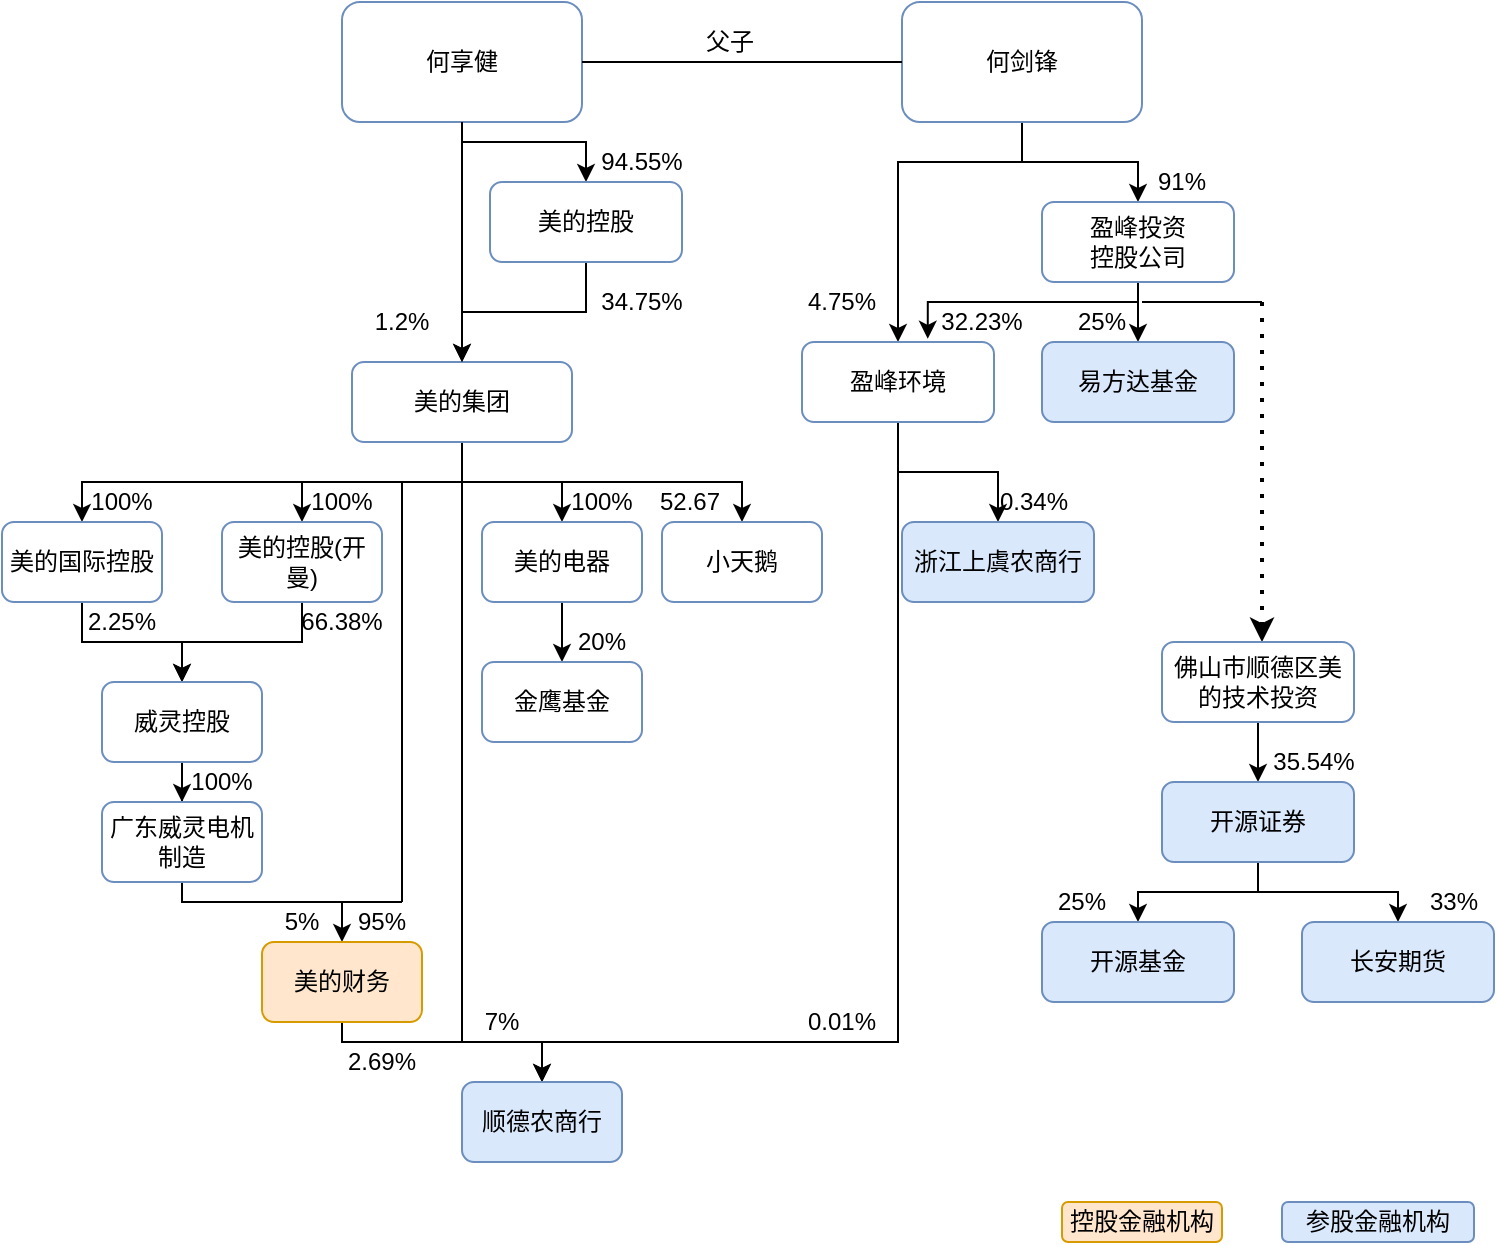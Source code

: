 <mxfile version="14.2.4" type="github">
  <diagram id="YMg1hjqPTZ2gVe7zv7V6" name="Page-1">
    <mxGraphModel dx="483" dy="326" grid="1" gridSize="10" guides="1" tooltips="1" connect="1" arrows="1" fold="1" page="1" pageScale="1" pageWidth="827" pageHeight="1169" math="0" shadow="0">
      <root>
        <mxCell id="0" />
        <mxCell id="1" parent="0" />
        <mxCell id="33cMaDg9XoKLb8V7PIvq-20" style="edgeStyle=orthogonalEdgeStyle;rounded=0;orthogonalLoop=1;jettySize=auto;html=1;exitX=0.5;exitY=1;exitDx=0;exitDy=0;entryX=0.5;entryY=0;entryDx=0;entryDy=0;" edge="1" parent="1" source="33cMaDg9XoKLb8V7PIvq-1" target="33cMaDg9XoKLb8V7PIvq-12">
          <mxGeometry relative="1" as="geometry">
            <Array as="points">
              <mxPoint x="280" y="130" />
              <mxPoint x="342" y="130" />
            </Array>
          </mxGeometry>
        </mxCell>
        <mxCell id="33cMaDg9XoKLb8V7PIvq-1" value="何享健" style="rounded=1;whiteSpace=wrap;html=1;strokeColor=#6c8ebf;fillColor=none;" vertex="1" parent="1">
          <mxGeometry x="220" y="60" width="120" height="60" as="geometry" />
        </mxCell>
        <mxCell id="33cMaDg9XoKLb8V7PIvq-46" style="edgeStyle=orthogonalEdgeStyle;orthogonalLoop=1;jettySize=auto;html=1;dashed=1;dashPattern=1 3;endArrow=none;strokeWidth=2;strokeColor=none;" edge="1" parent="1" source="33cMaDg9XoKLb8V7PIvq-2">
          <mxGeometry relative="1" as="geometry">
            <mxPoint x="260" y="300" as="targetPoint" />
          </mxGeometry>
        </mxCell>
        <mxCell id="33cMaDg9XoKLb8V7PIvq-54" style="edgeStyle=orthogonalEdgeStyle;jumpSize=6;orthogonalLoop=1;jettySize=auto;html=1;entryX=0.5;entryY=0;entryDx=0;entryDy=0;endArrow=classic;strokeWidth=1;rounded=0;jumpStyle=none;endFill=1;" edge="1" parent="1" source="33cMaDg9XoKLb8V7PIvq-2" target="33cMaDg9XoKLb8V7PIvq-43">
          <mxGeometry relative="1" as="geometry" />
        </mxCell>
        <mxCell id="33cMaDg9XoKLb8V7PIvq-55" style="edgeStyle=orthogonalEdgeStyle;rounded=0;jumpStyle=none;jumpSize=6;orthogonalLoop=1;jettySize=auto;html=1;endArrow=classic;endFill=1;strokeWidth=1;" edge="1" parent="1" source="33cMaDg9XoKLb8V7PIvq-2" target="33cMaDg9XoKLb8V7PIvq-42">
          <mxGeometry relative="1" as="geometry" />
        </mxCell>
        <mxCell id="33cMaDg9XoKLb8V7PIvq-57" style="edgeStyle=orthogonalEdgeStyle;rounded=0;jumpStyle=none;jumpSize=6;orthogonalLoop=1;jettySize=auto;html=1;entryX=0.5;entryY=0;entryDx=0;entryDy=0;endArrow=classic;endFill=1;strokeWidth=1;" edge="1" parent="1" source="33cMaDg9XoKLb8V7PIvq-2" target="33cMaDg9XoKLb8V7PIvq-41">
          <mxGeometry relative="1" as="geometry">
            <Array as="points">
              <mxPoint x="280" y="300" />
              <mxPoint x="420" y="300" />
            </Array>
          </mxGeometry>
        </mxCell>
        <mxCell id="33cMaDg9XoKLb8V7PIvq-58" style="edgeStyle=orthogonalEdgeStyle;rounded=0;jumpStyle=none;jumpSize=6;orthogonalLoop=1;jettySize=auto;html=1;endArrow=classic;endFill=1;strokeWidth=1;" edge="1" parent="1" source="33cMaDg9XoKLb8V7PIvq-2" target="33cMaDg9XoKLb8V7PIvq-44">
          <mxGeometry relative="1" as="geometry">
            <Array as="points">
              <mxPoint x="280" y="300" />
              <mxPoint x="90" y="300" />
            </Array>
          </mxGeometry>
        </mxCell>
        <mxCell id="33cMaDg9XoKLb8V7PIvq-2" value="美的集团" style="rounded=1;whiteSpace=wrap;html=1;strokeColor=#6c8ebf;fillColor=none;" vertex="1" parent="1">
          <mxGeometry x="225" y="240" width="110" height="40" as="geometry" />
        </mxCell>
        <mxCell id="33cMaDg9XoKLb8V7PIvq-28" style="edgeStyle=orthogonalEdgeStyle;rounded=0;orthogonalLoop=1;jettySize=auto;html=1;exitX=0.5;exitY=1;exitDx=0;exitDy=0;entryX=0.5;entryY=0;entryDx=0;entryDy=0;" edge="1" parent="1" source="33cMaDg9XoKLb8V7PIvq-3" target="33cMaDg9XoKLb8V7PIvq-26">
          <mxGeometry relative="1" as="geometry">
            <Array as="points">
              <mxPoint x="560" y="140" />
              <mxPoint x="618" y="140" />
            </Array>
          </mxGeometry>
        </mxCell>
        <mxCell id="33cMaDg9XoKLb8V7PIvq-30" style="edgeStyle=orthogonalEdgeStyle;rounded=0;orthogonalLoop=1;jettySize=auto;html=1;entryX=0.5;entryY=0;entryDx=0;entryDy=0;" edge="1" parent="1" source="33cMaDg9XoKLb8V7PIvq-3" target="33cMaDg9XoKLb8V7PIvq-29">
          <mxGeometry relative="1" as="geometry">
            <Array as="points">
              <mxPoint x="560" y="140" />
              <mxPoint x="498" y="140" />
            </Array>
          </mxGeometry>
        </mxCell>
        <mxCell id="33cMaDg9XoKLb8V7PIvq-3" value="何剑锋" style="rounded=1;whiteSpace=wrap;html=1;strokeColor=#6c8ebf;fillColor=none;" vertex="1" parent="1">
          <mxGeometry x="500" y="60" width="120" height="60" as="geometry" />
        </mxCell>
        <mxCell id="33cMaDg9XoKLb8V7PIvq-9" value="" style="endArrow=none;html=1;entryX=0;entryY=0.5;entryDx=0;entryDy=0;exitX=1;exitY=0.5;exitDx=0;exitDy=0;" edge="1" parent="1" source="33cMaDg9XoKLb8V7PIvq-1" target="33cMaDg9XoKLb8V7PIvq-3">
          <mxGeometry width="50" height="50" relative="1" as="geometry">
            <mxPoint x="170" y="130" as="sourcePoint" />
            <mxPoint x="220" y="80" as="targetPoint" />
          </mxGeometry>
        </mxCell>
        <mxCell id="33cMaDg9XoKLb8V7PIvq-10" value="父子" style="text;html=1;strokeColor=none;fillColor=none;align=center;verticalAlign=middle;whiteSpace=wrap;rounded=0;" vertex="1" parent="1">
          <mxGeometry x="394" y="70" width="40" height="20" as="geometry" />
        </mxCell>
        <mxCell id="33cMaDg9XoKLb8V7PIvq-11" value="" style="endArrow=classic;html=1;exitX=0.5;exitY=1;exitDx=0;exitDy=0;edgeStyle=orthogonalEdgeStyle;" edge="1" parent="1" source="33cMaDg9XoKLb8V7PIvq-1">
          <mxGeometry width="50" height="50" relative="1" as="geometry">
            <mxPoint x="210" y="200" as="sourcePoint" />
            <mxPoint x="280" y="240" as="targetPoint" />
          </mxGeometry>
        </mxCell>
        <mxCell id="33cMaDg9XoKLb8V7PIvq-15" value="" style="edgeStyle=orthogonalEdgeStyle;rounded=0;orthogonalLoop=1;jettySize=auto;html=1;" edge="1" parent="1" source="33cMaDg9XoKLb8V7PIvq-12" target="33cMaDg9XoKLb8V7PIvq-2">
          <mxGeometry relative="1" as="geometry" />
        </mxCell>
        <mxCell id="33cMaDg9XoKLb8V7PIvq-12" value="美的控股" style="rounded=1;whiteSpace=wrap;html=1;strokeColor=#6c8ebf;gradientColor=#ffffff;fillColor=none;" vertex="1" parent="1">
          <mxGeometry x="294" y="150" width="96" height="40" as="geometry" />
        </mxCell>
        <mxCell id="33cMaDg9XoKLb8V7PIvq-21" value="94.55%" style="text;html=1;strokeColor=none;fillColor=none;align=center;verticalAlign=middle;whiteSpace=wrap;rounded=0;" vertex="1" parent="1">
          <mxGeometry x="350" y="130" width="40" height="20" as="geometry" />
        </mxCell>
        <mxCell id="33cMaDg9XoKLb8V7PIvq-22" value="1.2%" style="text;html=1;strokeColor=none;fillColor=none;align=center;verticalAlign=middle;whiteSpace=wrap;rounded=0;" vertex="1" parent="1">
          <mxGeometry x="230" y="210" width="40" height="20" as="geometry" />
        </mxCell>
        <mxCell id="33cMaDg9XoKLb8V7PIvq-23" value="34.75%" style="text;html=1;strokeColor=none;fillColor=none;align=center;verticalAlign=middle;whiteSpace=wrap;rounded=0;" vertex="1" parent="1">
          <mxGeometry x="350" y="200" width="40" height="20" as="geometry" />
        </mxCell>
        <mxCell id="33cMaDg9XoKLb8V7PIvq-34" value="" style="edgeStyle=orthogonalEdgeStyle;rounded=0;orthogonalLoop=1;jettySize=auto;html=1;" edge="1" parent="1" source="33cMaDg9XoKLb8V7PIvq-26" target="33cMaDg9XoKLb8V7PIvq-33">
          <mxGeometry relative="1" as="geometry" />
        </mxCell>
        <mxCell id="33cMaDg9XoKLb8V7PIvq-35" style="edgeStyle=orthogonalEdgeStyle;rounded=0;orthogonalLoop=1;jettySize=auto;html=1;exitX=0.5;exitY=1;exitDx=0;exitDy=0;entryX=0.655;entryY=-0.04;entryDx=0;entryDy=0;entryPerimeter=0;" edge="1" parent="1" source="33cMaDg9XoKLb8V7PIvq-26" target="33cMaDg9XoKLb8V7PIvq-29">
          <mxGeometry relative="1" as="geometry">
            <Array as="points">
              <mxPoint x="618" y="210" />
              <mxPoint x="513" y="210" />
            </Array>
          </mxGeometry>
        </mxCell>
        <mxCell id="33cMaDg9XoKLb8V7PIvq-26" value="盈峰投资&lt;br&gt;控股公司" style="rounded=1;whiteSpace=wrap;html=1;strokeColor=#6c8ebf;fillColor=none;" vertex="1" parent="1">
          <mxGeometry x="570" y="160" width="96" height="40" as="geometry" />
        </mxCell>
        <mxCell id="33cMaDg9XoKLb8V7PIvq-90" style="edgeStyle=orthogonalEdgeStyle;rounded=0;sketch=0;orthogonalLoop=1;jettySize=auto;html=1;entryX=0.5;entryY=0;entryDx=0;entryDy=0;" edge="1" parent="1" source="33cMaDg9XoKLb8V7PIvq-29" target="33cMaDg9XoKLb8V7PIvq-89">
          <mxGeometry relative="1" as="geometry" />
        </mxCell>
        <mxCell id="33cMaDg9XoKLb8V7PIvq-95" style="edgeStyle=elbowEdgeStyle;rounded=0;sketch=0;orthogonalLoop=1;jettySize=auto;elbow=vertical;html=1;entryX=0.5;entryY=0;entryDx=0;entryDy=0;" edge="1" parent="1" source="33cMaDg9XoKLb8V7PIvq-29" target="33cMaDg9XoKLb8V7PIvq-84">
          <mxGeometry relative="1" as="geometry">
            <Array as="points">
              <mxPoint x="420" y="580" />
              <mxPoint x="498" y="300" />
              <mxPoint x="490" y="280" />
            </Array>
          </mxGeometry>
        </mxCell>
        <mxCell id="33cMaDg9XoKLb8V7PIvq-29" value="盈峰环境" style="rounded=1;whiteSpace=wrap;html=1;strokeColor=#6c8ebf;fillColor=none;" vertex="1" parent="1">
          <mxGeometry x="450" y="230" width="96" height="40" as="geometry" />
        </mxCell>
        <mxCell id="33cMaDg9XoKLb8V7PIvq-31" value="91%" style="text;html=1;strokeColor=none;fillColor=none;align=center;verticalAlign=middle;whiteSpace=wrap;rounded=0;" vertex="1" parent="1">
          <mxGeometry x="620" y="140" width="40" height="20" as="geometry" />
        </mxCell>
        <mxCell id="33cMaDg9XoKLb8V7PIvq-32" value="4.75%" style="text;html=1;strokeColor=none;fillColor=none;align=center;verticalAlign=middle;whiteSpace=wrap;rounded=0;" vertex="1" parent="1">
          <mxGeometry x="450" y="200" width="40" height="20" as="geometry" />
        </mxCell>
        <mxCell id="33cMaDg9XoKLb8V7PIvq-33" value="易方达基金" style="rounded=1;whiteSpace=wrap;html=1;fillColor=#dae8fc;strokeColor=#6c8ebf;" vertex="1" parent="1">
          <mxGeometry x="570" y="230" width="96" height="40" as="geometry" />
        </mxCell>
        <mxCell id="33cMaDg9XoKLb8V7PIvq-36" value="32.23%" style="text;html=1;strokeColor=none;fillColor=none;align=center;verticalAlign=middle;whiteSpace=wrap;rounded=0;" vertex="1" parent="1">
          <mxGeometry x="520" y="210" width="40" height="20" as="geometry" />
        </mxCell>
        <mxCell id="33cMaDg9XoKLb8V7PIvq-37" value="25%" style="text;html=1;strokeColor=none;fillColor=none;align=center;verticalAlign=middle;whiteSpace=wrap;rounded=0;" vertex="1" parent="1">
          <mxGeometry x="580" y="210" width="40" height="20" as="geometry" />
        </mxCell>
        <mxCell id="33cMaDg9XoKLb8V7PIvq-39" value="" style="endArrow=none;html=1;exitX=1;exitY=0;exitDx=0;exitDy=0;" edge="1" parent="1" source="33cMaDg9XoKLb8V7PIvq-37">
          <mxGeometry width="50" height="50" relative="1" as="geometry">
            <mxPoint x="640" y="230" as="sourcePoint" />
            <mxPoint x="680" y="210" as="targetPoint" />
            <Array as="points">
              <mxPoint x="630" y="210" />
              <mxPoint x="670" y="210" />
            </Array>
          </mxGeometry>
        </mxCell>
        <mxCell id="33cMaDg9XoKLb8V7PIvq-40" value="" style="endArrow=classic;dashed=1;html=1;dashPattern=1 3;strokeWidth=2;jumpStyle=none;endFill=1;" edge="1" parent="1">
          <mxGeometry width="50" height="50" relative="1" as="geometry">
            <mxPoint x="680" y="210" as="sourcePoint" />
            <mxPoint x="680" y="380" as="targetPoint" />
          </mxGeometry>
        </mxCell>
        <mxCell id="33cMaDg9XoKLb8V7PIvq-41" value="小天鹅" style="rounded=1;whiteSpace=wrap;html=1;strokeColor=#6c8ebf;fillColor=none;" vertex="1" parent="1">
          <mxGeometry x="380" y="320" width="80" height="40" as="geometry" />
        </mxCell>
        <mxCell id="33cMaDg9XoKLb8V7PIvq-82" style="edgeStyle=orthogonalEdgeStyle;curved=0;rounded=1;sketch=0;orthogonalLoop=1;jettySize=auto;html=1;entryX=0.5;entryY=0;entryDx=0;entryDy=0;" edge="1" parent="1" source="33cMaDg9XoKLb8V7PIvq-42" target="33cMaDg9XoKLb8V7PIvq-81">
          <mxGeometry relative="1" as="geometry" />
        </mxCell>
        <mxCell id="33cMaDg9XoKLb8V7PIvq-42" value="美的电器" style="rounded=1;whiteSpace=wrap;html=1;strokeColor=#6c8ebf;fillColor=none;" vertex="1" parent="1">
          <mxGeometry x="290" y="320" width="80" height="40" as="geometry" />
        </mxCell>
        <mxCell id="33cMaDg9XoKLb8V7PIvq-67" style="edgeStyle=orthogonalEdgeStyle;rounded=0;jumpStyle=none;jumpSize=6;orthogonalLoop=1;jettySize=auto;html=1;entryX=0.5;entryY=0;entryDx=0;entryDy=0;endArrow=classic;endFill=1;strokeWidth=1;" edge="1" parent="1" source="33cMaDg9XoKLb8V7PIvq-43" target="33cMaDg9XoKLb8V7PIvq-66">
          <mxGeometry relative="1" as="geometry" />
        </mxCell>
        <mxCell id="33cMaDg9XoKLb8V7PIvq-43" value="美的控股(开曼)" style="rounded=1;whiteSpace=wrap;html=1;strokeColor=#6c8ebf;fillColor=none;" vertex="1" parent="1">
          <mxGeometry x="160" y="320" width="80" height="40" as="geometry" />
        </mxCell>
        <mxCell id="33cMaDg9XoKLb8V7PIvq-68" style="edgeStyle=orthogonalEdgeStyle;rounded=0;jumpStyle=none;jumpSize=6;orthogonalLoop=1;jettySize=auto;html=1;entryX=0.5;entryY=0;entryDx=0;entryDy=0;endArrow=classic;endFill=1;strokeWidth=1;" edge="1" parent="1" source="33cMaDg9XoKLb8V7PIvq-44" target="33cMaDg9XoKLb8V7PIvq-66">
          <mxGeometry relative="1" as="geometry" />
        </mxCell>
        <mxCell id="33cMaDg9XoKLb8V7PIvq-44" value="美的国际控股" style="rounded=1;whiteSpace=wrap;html=1;strokeColor=#6c8ebf;fillColor=none;" vertex="1" parent="1">
          <mxGeometry x="50" y="320" width="80" height="40" as="geometry" />
        </mxCell>
        <mxCell id="33cMaDg9XoKLb8V7PIvq-59" value="100%" style="text;html=1;strokeColor=none;fillColor=none;align=center;verticalAlign=middle;whiteSpace=wrap;rounded=0;" vertex="1" parent="1">
          <mxGeometry x="90" y="300" width="40" height="20" as="geometry" />
        </mxCell>
        <mxCell id="33cMaDg9XoKLb8V7PIvq-61" value="100%" style="text;html=1;strokeColor=none;fillColor=none;align=center;verticalAlign=middle;whiteSpace=wrap;rounded=0;" vertex="1" parent="1">
          <mxGeometry x="200" y="300" width="40" height="20" as="geometry" />
        </mxCell>
        <mxCell id="33cMaDg9XoKLb8V7PIvq-62" value="100%" style="text;html=1;strokeColor=none;fillColor=none;align=center;verticalAlign=middle;whiteSpace=wrap;rounded=0;" vertex="1" parent="1">
          <mxGeometry x="330" y="300" width="40" height="20" as="geometry" />
        </mxCell>
        <mxCell id="33cMaDg9XoKLb8V7PIvq-64" value="52.67" style="text;html=1;strokeColor=none;fillColor=none;align=center;verticalAlign=middle;whiteSpace=wrap;rounded=0;" vertex="1" parent="1">
          <mxGeometry x="374" y="300" width="40" height="20" as="geometry" />
        </mxCell>
        <mxCell id="33cMaDg9XoKLb8V7PIvq-72" style="edgeStyle=orthogonalEdgeStyle;rounded=0;jumpStyle=none;jumpSize=6;orthogonalLoop=1;jettySize=auto;html=1;entryX=0.5;entryY=0;entryDx=0;entryDy=0;endArrow=classic;endFill=1;strokeWidth=1;" edge="1" parent="1" source="33cMaDg9XoKLb8V7PIvq-66" target="33cMaDg9XoKLb8V7PIvq-71">
          <mxGeometry relative="1" as="geometry" />
        </mxCell>
        <mxCell id="33cMaDg9XoKLb8V7PIvq-66" value="威灵控股" style="rounded=1;whiteSpace=wrap;html=1;strokeColor=#6c8ebf;fillColor=none;" vertex="1" parent="1">
          <mxGeometry x="100" y="400" width="80" height="40" as="geometry" />
        </mxCell>
        <mxCell id="33cMaDg9XoKLb8V7PIvq-69" value="2.25%" style="text;html=1;strokeColor=none;fillColor=none;align=center;verticalAlign=middle;whiteSpace=wrap;rounded=0;" vertex="1" parent="1">
          <mxGeometry x="90" y="360" width="40" height="20" as="geometry" />
        </mxCell>
        <mxCell id="33cMaDg9XoKLb8V7PIvq-70" value="66.38%" style="text;html=1;strokeColor=none;fillColor=none;align=center;verticalAlign=middle;whiteSpace=wrap;rounded=0;" vertex="1" parent="1">
          <mxGeometry x="200" y="360" width="40" height="20" as="geometry" />
        </mxCell>
        <mxCell id="33cMaDg9XoKLb8V7PIvq-75" style="edgeStyle=orthogonalEdgeStyle;rounded=0;jumpStyle=none;jumpSize=6;orthogonalLoop=1;jettySize=auto;html=1;entryX=0.5;entryY=0;entryDx=0;entryDy=0;endArrow=classic;endFill=1;strokeWidth=1;" edge="1" parent="1" source="33cMaDg9XoKLb8V7PIvq-71" target="33cMaDg9XoKLb8V7PIvq-74">
          <mxGeometry relative="1" as="geometry">
            <Array as="points">
              <mxPoint x="140" y="510" />
              <mxPoint x="220" y="510" />
            </Array>
          </mxGeometry>
        </mxCell>
        <mxCell id="33cMaDg9XoKLb8V7PIvq-71" value="广东威灵电机制造" style="rounded=1;whiteSpace=wrap;html=1;strokeColor=#6c8ebf;fillColor=none;" vertex="1" parent="1">
          <mxGeometry x="100" y="460" width="80" height="40" as="geometry" />
        </mxCell>
        <mxCell id="33cMaDg9XoKLb8V7PIvq-73" value="100%" style="text;html=1;strokeColor=none;fillColor=none;align=center;verticalAlign=middle;whiteSpace=wrap;rounded=0;" vertex="1" parent="1">
          <mxGeometry x="140" y="440" width="40" height="20" as="geometry" />
        </mxCell>
        <mxCell id="33cMaDg9XoKLb8V7PIvq-85" style="edgeStyle=orthogonalEdgeStyle;rounded=0;sketch=0;orthogonalLoop=1;jettySize=auto;html=1;entryX=0.5;entryY=0;entryDx=0;entryDy=0;" edge="1" parent="1" source="33cMaDg9XoKLb8V7PIvq-74" target="33cMaDg9XoKLb8V7PIvq-84">
          <mxGeometry relative="1" as="geometry">
            <Array as="points">
              <mxPoint x="220" y="580" />
              <mxPoint x="320" y="580" />
            </Array>
          </mxGeometry>
        </mxCell>
        <mxCell id="33cMaDg9XoKLb8V7PIvq-74" value="美的财务" style="rounded=1;whiteSpace=wrap;html=1;fillColor=#ffe6cc;strokeColor=#d79b00;" vertex="1" parent="1">
          <mxGeometry x="180" y="530" width="80" height="40" as="geometry" />
        </mxCell>
        <mxCell id="33cMaDg9XoKLb8V7PIvq-76" value="5%" style="text;html=1;strokeColor=none;fillColor=none;align=center;verticalAlign=middle;whiteSpace=wrap;rounded=0;" vertex="1" parent="1">
          <mxGeometry x="180" y="510" width="40" height="20" as="geometry" />
        </mxCell>
        <mxCell id="33cMaDg9XoKLb8V7PIvq-77" value="" style="endArrow=none;html=1;strokeWidth=1;" edge="1" parent="1">
          <mxGeometry width="50" height="50" relative="1" as="geometry">
            <mxPoint x="250" y="510" as="sourcePoint" />
            <mxPoint x="250" y="300" as="targetPoint" />
          </mxGeometry>
        </mxCell>
        <mxCell id="33cMaDg9XoKLb8V7PIvq-79" value="" style="endArrow=none;html=1;strokeWidth=1;exitX=1;exitY=0;exitDx=0;exitDy=0;" edge="1" parent="1" source="33cMaDg9XoKLb8V7PIvq-76">
          <mxGeometry width="50" height="50" relative="1" as="geometry">
            <mxPoint x="210" y="530" as="sourcePoint" />
            <mxPoint x="250" y="510" as="targetPoint" />
          </mxGeometry>
        </mxCell>
        <mxCell id="33cMaDg9XoKLb8V7PIvq-80" value="95%" style="text;html=1;strokeColor=none;fillColor=none;align=center;verticalAlign=middle;whiteSpace=wrap;rounded=0;" vertex="1" parent="1">
          <mxGeometry x="220" y="510" width="40" height="20" as="geometry" />
        </mxCell>
        <mxCell id="33cMaDg9XoKLb8V7PIvq-81" value="金鹰基金" style="rounded=1;whiteSpace=wrap;html=1;strokeColor=#6c8ebf;fillColor=none;" vertex="1" parent="1">
          <mxGeometry x="290" y="390" width="80" height="40" as="geometry" />
        </mxCell>
        <mxCell id="33cMaDg9XoKLb8V7PIvq-83" value="20%" style="text;html=1;strokeColor=none;fillColor=none;align=center;verticalAlign=middle;whiteSpace=wrap;rounded=0;sketch=0;" vertex="1" parent="1">
          <mxGeometry x="330" y="370" width="40" height="20" as="geometry" />
        </mxCell>
        <mxCell id="33cMaDg9XoKLb8V7PIvq-84" value="顺德农商行" style="rounded=1;whiteSpace=wrap;html=1;fillColor=#dae8fc;strokeColor=#6c8ebf;" vertex="1" parent="1">
          <mxGeometry x="280" y="600" width="80" height="40" as="geometry" />
        </mxCell>
        <mxCell id="33cMaDg9XoKLb8V7PIvq-86" value="" style="endArrow=none;html=1;" edge="1" parent="1">
          <mxGeometry width="50" height="50" relative="1" as="geometry">
            <mxPoint x="280" y="580" as="sourcePoint" />
            <mxPoint x="280" y="300" as="targetPoint" />
          </mxGeometry>
        </mxCell>
        <mxCell id="33cMaDg9XoKLb8V7PIvq-87" value="2.69%" style="text;html=1;strokeColor=none;fillColor=none;align=center;verticalAlign=middle;whiteSpace=wrap;rounded=0;sketch=0;" vertex="1" parent="1">
          <mxGeometry x="220" y="580" width="40" height="20" as="geometry" />
        </mxCell>
        <mxCell id="33cMaDg9XoKLb8V7PIvq-88" value="7%" style="text;html=1;strokeColor=none;fillColor=none;align=center;verticalAlign=middle;whiteSpace=wrap;rounded=0;sketch=0;" vertex="1" parent="1">
          <mxGeometry x="280" y="560" width="40" height="20" as="geometry" />
        </mxCell>
        <mxCell id="33cMaDg9XoKLb8V7PIvq-89" value="浙江上虞农商行" style="rounded=1;whiteSpace=wrap;html=1;fillColor=#dae8fc;strokeColor=#6c8ebf;" vertex="1" parent="1">
          <mxGeometry x="500" y="320" width="96" height="40" as="geometry" />
        </mxCell>
        <mxCell id="33cMaDg9XoKLb8V7PIvq-91" value="0.34%" style="text;html=1;strokeColor=none;fillColor=none;align=center;verticalAlign=middle;whiteSpace=wrap;rounded=0;sketch=0;" vertex="1" parent="1">
          <mxGeometry x="546" y="300" width="40" height="20" as="geometry" />
        </mxCell>
        <mxCell id="33cMaDg9XoKLb8V7PIvq-96" value="0.01%" style="text;html=1;strokeColor=none;fillColor=none;align=center;verticalAlign=middle;whiteSpace=wrap;rounded=0;sketch=0;" vertex="1" parent="1">
          <mxGeometry x="450" y="560" width="40" height="20" as="geometry" />
        </mxCell>
        <mxCell id="33cMaDg9XoKLb8V7PIvq-99" style="edgeStyle=elbowEdgeStyle;rounded=0;sketch=0;orthogonalLoop=1;jettySize=auto;elbow=vertical;html=1;entryX=0.5;entryY=0;entryDx=0;entryDy=0;endArrow=classic;endFill=1;" edge="1" parent="1" source="33cMaDg9XoKLb8V7PIvq-97" target="33cMaDg9XoKLb8V7PIvq-98">
          <mxGeometry relative="1" as="geometry" />
        </mxCell>
        <mxCell id="33cMaDg9XoKLb8V7PIvq-97" value="佛山市顺德区美的技术投资" style="rounded=1;whiteSpace=wrap;html=1;strokeColor=#6c8ebf;fillColor=none;" vertex="1" parent="1">
          <mxGeometry x="630" y="380" width="96" height="40" as="geometry" />
        </mxCell>
        <mxCell id="33cMaDg9XoKLb8V7PIvq-103" style="edgeStyle=elbowEdgeStyle;rounded=0;sketch=0;orthogonalLoop=1;jettySize=auto;elbow=vertical;html=1;entryX=0.5;entryY=0;entryDx=0;entryDy=0;endArrow=classic;endFill=1;" edge="1" parent="1" source="33cMaDg9XoKLb8V7PIvq-98" target="33cMaDg9XoKLb8V7PIvq-101">
          <mxGeometry relative="1" as="geometry" />
        </mxCell>
        <mxCell id="33cMaDg9XoKLb8V7PIvq-104" style="edgeStyle=elbowEdgeStyle;rounded=0;sketch=0;orthogonalLoop=1;jettySize=auto;elbow=vertical;html=1;entryX=0.5;entryY=0;entryDx=0;entryDy=0;endArrow=classic;endFill=1;" edge="1" parent="1" source="33cMaDg9XoKLb8V7PIvq-98" target="33cMaDg9XoKLb8V7PIvq-102">
          <mxGeometry relative="1" as="geometry" />
        </mxCell>
        <mxCell id="33cMaDg9XoKLb8V7PIvq-98" value="开源证券" style="rounded=1;whiteSpace=wrap;html=1;fillColor=#dae8fc;strokeColor=#6c8ebf;" vertex="1" parent="1">
          <mxGeometry x="630" y="450" width="96" height="40" as="geometry" />
        </mxCell>
        <mxCell id="33cMaDg9XoKLb8V7PIvq-100" value="35.54%" style="text;html=1;strokeColor=none;fillColor=none;align=center;verticalAlign=middle;whiteSpace=wrap;rounded=0;sketch=0;" vertex="1" parent="1">
          <mxGeometry x="686" y="430" width="40" height="20" as="geometry" />
        </mxCell>
        <mxCell id="33cMaDg9XoKLb8V7PIvq-101" value="长安期货" style="rounded=1;whiteSpace=wrap;html=1;fillColor=#dae8fc;strokeColor=#6c8ebf;" vertex="1" parent="1">
          <mxGeometry x="700" y="520" width="96" height="40" as="geometry" />
        </mxCell>
        <mxCell id="33cMaDg9XoKLb8V7PIvq-102" value="开源基金" style="rounded=1;whiteSpace=wrap;html=1;fillColor=#dae8fc;strokeColor=#6c8ebf;" vertex="1" parent="1">
          <mxGeometry x="570" y="520" width="96" height="40" as="geometry" />
        </mxCell>
        <mxCell id="33cMaDg9XoKLb8V7PIvq-105" value="25%" style="text;html=1;strokeColor=none;fillColor=none;align=center;verticalAlign=middle;whiteSpace=wrap;rounded=0;sketch=0;" vertex="1" parent="1">
          <mxGeometry x="570" y="500" width="40" height="20" as="geometry" />
        </mxCell>
        <mxCell id="33cMaDg9XoKLb8V7PIvq-106" value="33%" style="text;html=1;strokeColor=none;fillColor=none;align=center;verticalAlign=middle;whiteSpace=wrap;rounded=0;sketch=0;" vertex="1" parent="1">
          <mxGeometry x="756" y="500" width="40" height="20" as="geometry" />
        </mxCell>
        <mxCell id="33cMaDg9XoKLb8V7PIvq-108" value="控股金融机构" style="rounded=1;whiteSpace=wrap;html=1;fillColor=#ffe6cc;strokeColor=#d79b00;" vertex="1" parent="1">
          <mxGeometry x="580" y="660" width="80" height="20" as="geometry" />
        </mxCell>
        <mxCell id="33cMaDg9XoKLb8V7PIvq-109" value="参股金融机构" style="rounded=1;whiteSpace=wrap;html=1;fillColor=#dae8fc;strokeColor=#6c8ebf;" vertex="1" parent="1">
          <mxGeometry x="690" y="660" width="96" height="20" as="geometry" />
        </mxCell>
      </root>
    </mxGraphModel>
  </diagram>
</mxfile>
